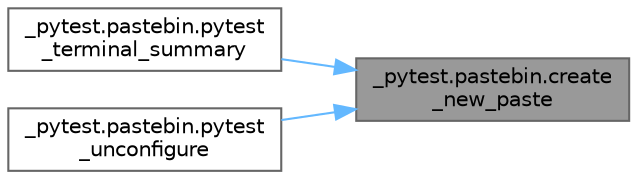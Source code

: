 digraph "_pytest.pastebin.create_new_paste"
{
 // LATEX_PDF_SIZE
  bgcolor="transparent";
  edge [fontname=Helvetica,fontsize=10,labelfontname=Helvetica,labelfontsize=10];
  node [fontname=Helvetica,fontsize=10,shape=box,height=0.2,width=0.4];
  rankdir="RL";
  Node1 [id="Node000001",label="_pytest.pastebin.create\l_new_paste",height=0.2,width=0.4,color="gray40", fillcolor="grey60", style="filled", fontcolor="black",tooltip=" "];
  Node1 -> Node2 [id="edge1_Node000001_Node000002",dir="back",color="steelblue1",style="solid",tooltip=" "];
  Node2 [id="Node000002",label="_pytest.pastebin.pytest\l_terminal_summary",height=0.2,width=0.4,color="grey40", fillcolor="white", style="filled",URL="$namespace__pytest_1_1pastebin.html#a2e3e29ab5d9916d0f2735ae7352ffceb",tooltip=" "];
  Node1 -> Node3 [id="edge2_Node000001_Node000003",dir="back",color="steelblue1",style="solid",tooltip=" "];
  Node3 [id="Node000003",label="_pytest.pastebin.pytest\l_unconfigure",height=0.2,width=0.4,color="grey40", fillcolor="white", style="filled",URL="$namespace__pytest_1_1pastebin.html#a2fd073ac764a75deb8a0b6b41344301c",tooltip=" "];
}
